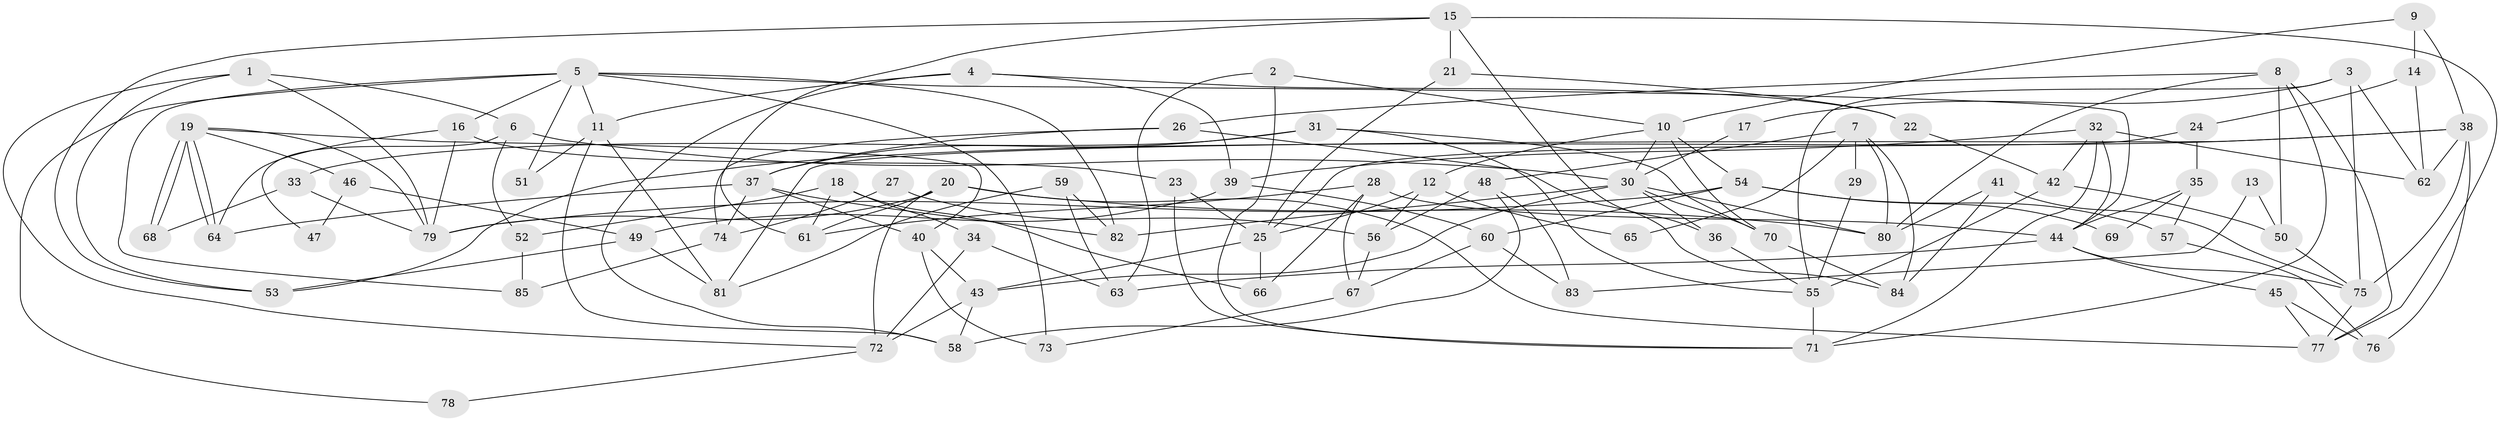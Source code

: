 // Generated by graph-tools (version 1.1) at 2025/15/03/09/25 04:15:14]
// undirected, 85 vertices, 170 edges
graph export_dot {
graph [start="1"]
  node [color=gray90,style=filled];
  1;
  2;
  3;
  4;
  5;
  6;
  7;
  8;
  9;
  10;
  11;
  12;
  13;
  14;
  15;
  16;
  17;
  18;
  19;
  20;
  21;
  22;
  23;
  24;
  25;
  26;
  27;
  28;
  29;
  30;
  31;
  32;
  33;
  34;
  35;
  36;
  37;
  38;
  39;
  40;
  41;
  42;
  43;
  44;
  45;
  46;
  47;
  48;
  49;
  50;
  51;
  52;
  53;
  54;
  55;
  56;
  57;
  58;
  59;
  60;
  61;
  62;
  63;
  64;
  65;
  66;
  67;
  68;
  69;
  70;
  71;
  72;
  73;
  74;
  75;
  76;
  77;
  78;
  79;
  80;
  81;
  82;
  83;
  84;
  85;
  1 -- 6;
  1 -- 79;
  1 -- 53;
  1 -- 72;
  2 -- 71;
  2 -- 10;
  2 -- 63;
  3 -- 55;
  3 -- 75;
  3 -- 17;
  3 -- 62;
  4 -- 39;
  4 -- 11;
  4 -- 22;
  4 -- 58;
  5 -- 44;
  5 -- 82;
  5 -- 11;
  5 -- 16;
  5 -- 51;
  5 -- 73;
  5 -- 78;
  5 -- 85;
  6 -- 52;
  6 -- 30;
  6 -- 47;
  7 -- 48;
  7 -- 80;
  7 -- 29;
  7 -- 65;
  7 -- 84;
  8 -- 77;
  8 -- 71;
  8 -- 26;
  8 -- 50;
  8 -- 80;
  9 -- 10;
  9 -- 38;
  9 -- 14;
  10 -- 70;
  10 -- 30;
  10 -- 12;
  10 -- 54;
  11 -- 58;
  11 -- 51;
  11 -- 81;
  12 -- 25;
  12 -- 56;
  12 -- 65;
  13 -- 83;
  13 -- 50;
  14 -- 62;
  14 -- 24;
  15 -- 61;
  15 -- 53;
  15 -- 21;
  15 -- 36;
  15 -- 77;
  16 -- 64;
  16 -- 23;
  16 -- 79;
  17 -- 30;
  18 -- 61;
  18 -- 66;
  18 -- 34;
  18 -- 52;
  19 -- 68;
  19 -- 68;
  19 -- 64;
  19 -- 64;
  19 -- 40;
  19 -- 46;
  19 -- 79;
  20 -- 79;
  20 -- 80;
  20 -- 61;
  20 -- 72;
  20 -- 77;
  21 -- 22;
  21 -- 25;
  22 -- 42;
  23 -- 71;
  23 -- 25;
  24 -- 25;
  24 -- 35;
  25 -- 43;
  25 -- 66;
  26 -- 84;
  26 -- 37;
  26 -- 74;
  27 -- 74;
  27 -- 56;
  28 -- 67;
  28 -- 44;
  28 -- 61;
  28 -- 66;
  29 -- 55;
  30 -- 70;
  30 -- 43;
  30 -- 36;
  30 -- 80;
  30 -- 82;
  31 -- 37;
  31 -- 55;
  31 -- 33;
  31 -- 70;
  32 -- 62;
  32 -- 44;
  32 -- 39;
  32 -- 42;
  32 -- 71;
  33 -- 79;
  33 -- 68;
  34 -- 72;
  34 -- 63;
  35 -- 44;
  35 -- 57;
  35 -- 69;
  36 -- 55;
  37 -- 40;
  37 -- 64;
  37 -- 74;
  37 -- 82;
  38 -- 81;
  38 -- 75;
  38 -- 53;
  38 -- 62;
  38 -- 76;
  39 -- 49;
  39 -- 60;
  40 -- 43;
  40 -- 73;
  41 -- 75;
  41 -- 80;
  41 -- 84;
  42 -- 50;
  42 -- 55;
  43 -- 72;
  43 -- 58;
  44 -- 45;
  44 -- 63;
  44 -- 75;
  45 -- 76;
  45 -- 77;
  46 -- 49;
  46 -- 47;
  48 -- 56;
  48 -- 58;
  48 -- 83;
  49 -- 53;
  49 -- 81;
  50 -- 75;
  52 -- 85;
  54 -- 79;
  54 -- 57;
  54 -- 60;
  54 -- 69;
  55 -- 71;
  56 -- 67;
  57 -- 76;
  59 -- 63;
  59 -- 82;
  59 -- 81;
  60 -- 67;
  60 -- 83;
  67 -- 73;
  70 -- 84;
  72 -- 78;
  74 -- 85;
  75 -- 77;
}
